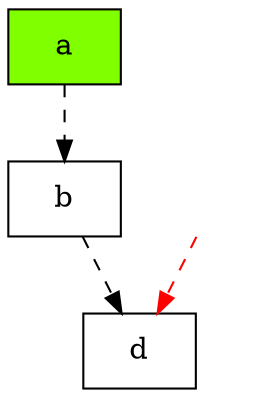 digraph abc{
  node [shape="record"];
  edge [style="dashed"];
   
  a [style="filled", color="black", fillcolor="chartreuse"];
  b;
  c [shape="none", image="../logos/browser-icon-chrome-resized.png", label=""];
  d;
   
  a -> b;
  b -> d;
  c -> d [color="red"];
}
